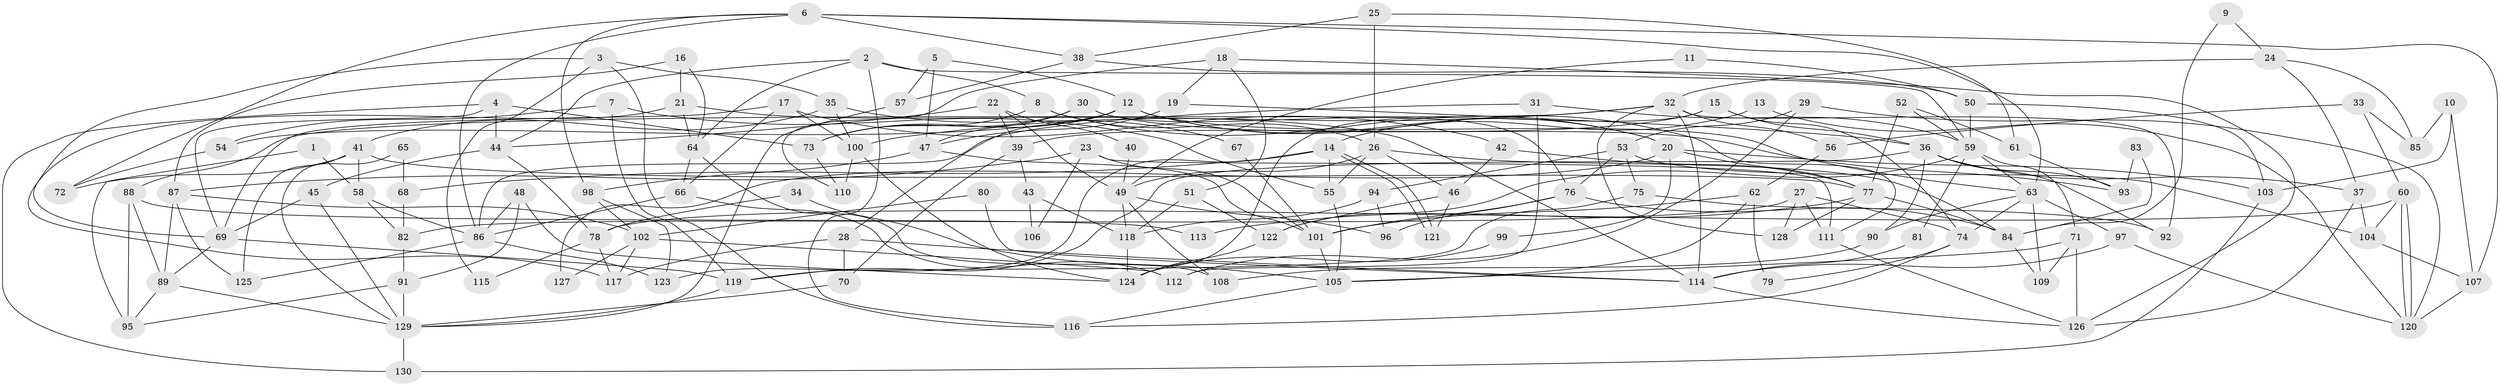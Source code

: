 // coarse degree distribution, {2: 0.20512820512820512, 3: 0.07692307692307693, 4: 0.20512820512820512, 10: 0.05128205128205128, 9: 0.07692307692307693, 7: 0.10256410256410256, 5: 0.10256410256410256, 6: 0.02564102564102564, 8: 0.07692307692307693, 11: 0.02564102564102564, 12: 0.02564102564102564, 13: 0.02564102564102564}
// Generated by graph-tools (version 1.1) at 2025/55/03/04/25 21:55:28]
// undirected, 130 vertices, 260 edges
graph export_dot {
graph [start="1"]
  node [color=gray90,style=filled];
  1;
  2;
  3;
  4;
  5;
  6;
  7;
  8;
  9;
  10;
  11;
  12;
  13;
  14;
  15;
  16;
  17;
  18;
  19;
  20;
  21;
  22;
  23;
  24;
  25;
  26;
  27;
  28;
  29;
  30;
  31;
  32;
  33;
  34;
  35;
  36;
  37;
  38;
  39;
  40;
  41;
  42;
  43;
  44;
  45;
  46;
  47;
  48;
  49;
  50;
  51;
  52;
  53;
  54;
  55;
  56;
  57;
  58;
  59;
  60;
  61;
  62;
  63;
  64;
  65;
  66;
  67;
  68;
  69;
  70;
  71;
  72;
  73;
  74;
  75;
  76;
  77;
  78;
  79;
  80;
  81;
  82;
  83;
  84;
  85;
  86;
  87;
  88;
  89;
  90;
  91;
  92;
  93;
  94;
  95;
  96;
  97;
  98;
  99;
  100;
  101;
  102;
  103;
  104;
  105;
  106;
  107;
  108;
  109;
  110;
  111;
  112;
  113;
  114;
  115;
  116;
  117;
  118;
  119;
  120;
  121;
  122;
  123;
  124;
  125;
  126;
  127;
  128;
  129;
  130;
  1 -- 58;
  1 -- 95;
  2 -- 64;
  2 -- 8;
  2 -- 44;
  2 -- 59;
  2 -- 116;
  3 -- 69;
  3 -- 116;
  3 -- 35;
  3 -- 115;
  4 -- 73;
  4 -- 69;
  4 -- 44;
  4 -- 130;
  5 -- 12;
  5 -- 47;
  5 -- 57;
  6 -- 38;
  6 -- 63;
  6 -- 72;
  6 -- 86;
  6 -- 98;
  6 -- 107;
  7 -- 119;
  7 -- 54;
  7 -- 55;
  8 -- 26;
  8 -- 73;
  8 -- 20;
  9 -- 84;
  9 -- 24;
  10 -- 107;
  10 -- 103;
  10 -- 85;
  11 -- 50;
  11 -- 49;
  12 -- 28;
  12 -- 73;
  12 -- 20;
  12 -- 54;
  12 -- 63;
  12 -- 111;
  13 -- 14;
  13 -- 120;
  14 -- 55;
  14 -- 121;
  14 -- 121;
  14 -- 68;
  14 -- 123;
  15 -- 36;
  15 -- 74;
  15 -- 39;
  15 -- 124;
  16 -- 64;
  16 -- 87;
  16 -- 21;
  17 -- 69;
  17 -- 100;
  17 -- 42;
  17 -- 66;
  18 -- 19;
  18 -- 126;
  18 -- 51;
  18 -- 110;
  19 -- 47;
  19 -- 36;
  20 -- 77;
  20 -- 99;
  20 -- 103;
  20 -- 127;
  21 -- 117;
  21 -- 64;
  21 -- 114;
  22 -- 44;
  22 -- 49;
  22 -- 39;
  22 -- 40;
  23 -- 87;
  23 -- 101;
  23 -- 106;
  23 -- 111;
  24 -- 32;
  24 -- 85;
  24 -- 37;
  25 -- 26;
  25 -- 38;
  25 -- 61;
  26 -- 55;
  26 -- 49;
  26 -- 46;
  26 -- 84;
  27 -- 111;
  27 -- 128;
  27 -- 74;
  27 -- 82;
  28 -- 117;
  28 -- 114;
  28 -- 70;
  29 -- 120;
  29 -- 53;
  29 -- 112;
  30 -- 93;
  30 -- 76;
  30 -- 47;
  30 -- 73;
  31 -- 86;
  31 -- 112;
  31 -- 59;
  32 -- 100;
  32 -- 114;
  32 -- 56;
  32 -- 88;
  32 -- 92;
  32 -- 128;
  33 -- 56;
  33 -- 60;
  33 -- 85;
  34 -- 78;
  34 -- 105;
  35 -- 41;
  35 -- 67;
  35 -- 100;
  36 -- 92;
  36 -- 37;
  36 -- 90;
  36 -- 93;
  36 -- 119;
  37 -- 126;
  37 -- 104;
  38 -- 57;
  38 -- 50;
  39 -- 43;
  39 -- 70;
  40 -- 49;
  41 -- 58;
  41 -- 77;
  41 -- 72;
  41 -- 125;
  42 -- 46;
  42 -- 77;
  43 -- 118;
  43 -- 106;
  44 -- 45;
  44 -- 78;
  45 -- 69;
  45 -- 129;
  46 -- 122;
  46 -- 121;
  47 -- 98;
  47 -- 101;
  48 -- 124;
  48 -- 91;
  48 -- 86;
  49 -- 108;
  49 -- 96;
  49 -- 118;
  50 -- 59;
  50 -- 103;
  51 -- 122;
  51 -- 118;
  52 -- 77;
  52 -- 59;
  52 -- 61;
  53 -- 76;
  53 -- 104;
  53 -- 75;
  53 -- 94;
  54 -- 72;
  55 -- 105;
  56 -- 62;
  57 -- 129;
  58 -- 82;
  58 -- 86;
  59 -- 63;
  59 -- 71;
  59 -- 81;
  59 -- 122;
  60 -- 120;
  60 -- 120;
  60 -- 104;
  60 -- 78;
  61 -- 93;
  62 -- 105;
  62 -- 101;
  62 -- 79;
  63 -- 74;
  63 -- 90;
  63 -- 97;
  63 -- 109;
  64 -- 66;
  64 -- 108;
  65 -- 129;
  65 -- 68;
  66 -- 86;
  66 -- 112;
  67 -- 101;
  68 -- 82;
  69 -- 119;
  69 -- 89;
  70 -- 129;
  71 -- 109;
  71 -- 105;
  71 -- 126;
  73 -- 110;
  74 -- 79;
  74 -- 116;
  75 -- 119;
  75 -- 92;
  76 -- 101;
  76 -- 84;
  76 -- 96;
  77 -- 84;
  77 -- 113;
  77 -- 128;
  78 -- 115;
  78 -- 117;
  80 -- 114;
  80 -- 102;
  81 -- 114;
  82 -- 91;
  83 -- 93;
  83 -- 84;
  84 -- 109;
  86 -- 123;
  86 -- 125;
  87 -- 102;
  87 -- 125;
  87 -- 89;
  88 -- 89;
  88 -- 95;
  88 -- 113;
  89 -- 129;
  89 -- 95;
  90 -- 108;
  91 -- 95;
  91 -- 129;
  94 -- 118;
  94 -- 96;
  97 -- 114;
  97 -- 120;
  98 -- 123;
  98 -- 102;
  99 -- 124;
  100 -- 124;
  100 -- 110;
  101 -- 105;
  102 -- 112;
  102 -- 117;
  102 -- 127;
  103 -- 130;
  104 -- 107;
  105 -- 116;
  107 -- 120;
  111 -- 126;
  114 -- 126;
  118 -- 124;
  119 -- 129;
  122 -- 124;
  129 -- 130;
}
